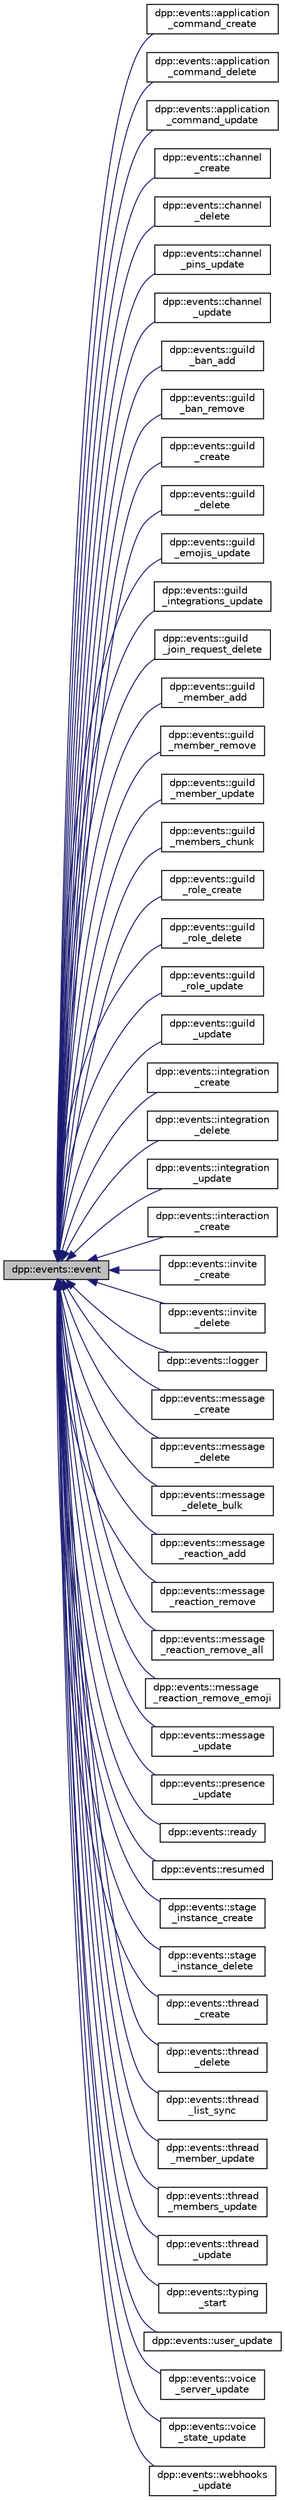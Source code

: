 digraph "dpp::events::event"
{
 // INTERACTIVE_SVG=YES
 // LATEX_PDF_SIZE
  bgcolor="transparent";
  edge [fontname="Helvetica",fontsize="10",labelfontname="Helvetica",labelfontsize="10"];
  node [fontname="Helvetica",fontsize="10",shape=record];
  rankdir="LR";
  Node1 [label="dpp::events::event",height=0.2,width=0.4,color="black", fillcolor="grey75", style="filled", fontcolor="black",tooltip="An event object represents an event handled internally, passed from the websocket e...."];
  Node1 -> Node2 [dir="back",color="midnightblue",fontsize="10",style="solid",fontname="Helvetica"];
  Node2 [label="dpp::events::application\l_command_create",height=0.2,width=0.4,color="black",URL="$classdpp_1_1events_1_1application__command__create.html",tooltip=" "];
  Node1 -> Node3 [dir="back",color="midnightblue",fontsize="10",style="solid",fontname="Helvetica"];
  Node3 [label="dpp::events::application\l_command_delete",height=0.2,width=0.4,color="black",URL="$classdpp_1_1events_1_1application__command__delete.html",tooltip=" "];
  Node1 -> Node4 [dir="back",color="midnightblue",fontsize="10",style="solid",fontname="Helvetica"];
  Node4 [label="dpp::events::application\l_command_update",height=0.2,width=0.4,color="black",URL="$classdpp_1_1events_1_1application__command__update.html",tooltip=" "];
  Node1 -> Node5 [dir="back",color="midnightblue",fontsize="10",style="solid",fontname="Helvetica"];
  Node5 [label="dpp::events::channel\l_create",height=0.2,width=0.4,color="black",URL="$classdpp_1_1events_1_1channel__create.html",tooltip=" "];
  Node1 -> Node6 [dir="back",color="midnightblue",fontsize="10",style="solid",fontname="Helvetica"];
  Node6 [label="dpp::events::channel\l_delete",height=0.2,width=0.4,color="black",URL="$classdpp_1_1events_1_1channel__delete.html",tooltip=" "];
  Node1 -> Node7 [dir="back",color="midnightblue",fontsize="10",style="solid",fontname="Helvetica"];
  Node7 [label="dpp::events::channel\l_pins_update",height=0.2,width=0.4,color="black",URL="$classdpp_1_1events_1_1channel__pins__update.html",tooltip=" "];
  Node1 -> Node8 [dir="back",color="midnightblue",fontsize="10",style="solid",fontname="Helvetica"];
  Node8 [label="dpp::events::channel\l_update",height=0.2,width=0.4,color="black",URL="$classdpp_1_1events_1_1channel__update.html",tooltip=" "];
  Node1 -> Node9 [dir="back",color="midnightblue",fontsize="10",style="solid",fontname="Helvetica"];
  Node9 [label="dpp::events::guild\l_ban_add",height=0.2,width=0.4,color="black",URL="$classdpp_1_1events_1_1guild__ban__add.html",tooltip=" "];
  Node1 -> Node10 [dir="back",color="midnightblue",fontsize="10",style="solid",fontname="Helvetica"];
  Node10 [label="dpp::events::guild\l_ban_remove",height=0.2,width=0.4,color="black",URL="$classdpp_1_1events_1_1guild__ban__remove.html",tooltip=" "];
  Node1 -> Node11 [dir="back",color="midnightblue",fontsize="10",style="solid",fontname="Helvetica"];
  Node11 [label="dpp::events::guild\l_create",height=0.2,width=0.4,color="black",URL="$classdpp_1_1events_1_1guild__create.html",tooltip=" "];
  Node1 -> Node12 [dir="back",color="midnightblue",fontsize="10",style="solid",fontname="Helvetica"];
  Node12 [label="dpp::events::guild\l_delete",height=0.2,width=0.4,color="black",URL="$classdpp_1_1events_1_1guild__delete.html",tooltip=" "];
  Node1 -> Node13 [dir="back",color="midnightblue",fontsize="10",style="solid",fontname="Helvetica"];
  Node13 [label="dpp::events::guild\l_emojis_update",height=0.2,width=0.4,color="black",URL="$classdpp_1_1events_1_1guild__emojis__update.html",tooltip=" "];
  Node1 -> Node14 [dir="back",color="midnightblue",fontsize="10",style="solid",fontname="Helvetica"];
  Node14 [label="dpp::events::guild\l_integrations_update",height=0.2,width=0.4,color="black",URL="$classdpp_1_1events_1_1guild__integrations__update.html",tooltip=" "];
  Node1 -> Node15 [dir="back",color="midnightblue",fontsize="10",style="solid",fontname="Helvetica"];
  Node15 [label="dpp::events::guild\l_join_request_delete",height=0.2,width=0.4,color="black",URL="$classdpp_1_1events_1_1guild__join__request__delete.html",tooltip=" "];
  Node1 -> Node16 [dir="back",color="midnightblue",fontsize="10",style="solid",fontname="Helvetica"];
  Node16 [label="dpp::events::guild\l_member_add",height=0.2,width=0.4,color="black",URL="$classdpp_1_1events_1_1guild__member__add.html",tooltip=" "];
  Node1 -> Node17 [dir="back",color="midnightblue",fontsize="10",style="solid",fontname="Helvetica"];
  Node17 [label="dpp::events::guild\l_member_remove",height=0.2,width=0.4,color="black",URL="$classdpp_1_1events_1_1guild__member__remove.html",tooltip=" "];
  Node1 -> Node18 [dir="back",color="midnightblue",fontsize="10",style="solid",fontname="Helvetica"];
  Node18 [label="dpp::events::guild\l_member_update",height=0.2,width=0.4,color="black",URL="$classdpp_1_1events_1_1guild__member__update.html",tooltip=" "];
  Node1 -> Node19 [dir="back",color="midnightblue",fontsize="10",style="solid",fontname="Helvetica"];
  Node19 [label="dpp::events::guild\l_members_chunk",height=0.2,width=0.4,color="black",URL="$classdpp_1_1events_1_1guild__members__chunk.html",tooltip=" "];
  Node1 -> Node20 [dir="back",color="midnightblue",fontsize="10",style="solid",fontname="Helvetica"];
  Node20 [label="dpp::events::guild\l_role_create",height=0.2,width=0.4,color="black",URL="$classdpp_1_1events_1_1guild__role__create.html",tooltip=" "];
  Node1 -> Node21 [dir="back",color="midnightblue",fontsize="10",style="solid",fontname="Helvetica"];
  Node21 [label="dpp::events::guild\l_role_delete",height=0.2,width=0.4,color="black",URL="$classdpp_1_1events_1_1guild__role__delete.html",tooltip=" "];
  Node1 -> Node22 [dir="back",color="midnightblue",fontsize="10",style="solid",fontname="Helvetica"];
  Node22 [label="dpp::events::guild\l_role_update",height=0.2,width=0.4,color="black",URL="$classdpp_1_1events_1_1guild__role__update.html",tooltip=" "];
  Node1 -> Node23 [dir="back",color="midnightblue",fontsize="10",style="solid",fontname="Helvetica"];
  Node23 [label="dpp::events::guild\l_update",height=0.2,width=0.4,color="black",URL="$classdpp_1_1events_1_1guild__update.html",tooltip=" "];
  Node1 -> Node24 [dir="back",color="midnightblue",fontsize="10",style="solid",fontname="Helvetica"];
  Node24 [label="dpp::events::integration\l_create",height=0.2,width=0.4,color="black",URL="$classdpp_1_1events_1_1integration__create.html",tooltip=" "];
  Node1 -> Node25 [dir="back",color="midnightblue",fontsize="10",style="solid",fontname="Helvetica"];
  Node25 [label="dpp::events::integration\l_delete",height=0.2,width=0.4,color="black",URL="$classdpp_1_1events_1_1integration__delete.html",tooltip=" "];
  Node1 -> Node26 [dir="back",color="midnightblue",fontsize="10",style="solid",fontname="Helvetica"];
  Node26 [label="dpp::events::integration\l_update",height=0.2,width=0.4,color="black",URL="$classdpp_1_1events_1_1integration__update.html",tooltip=" "];
  Node1 -> Node27 [dir="back",color="midnightblue",fontsize="10",style="solid",fontname="Helvetica"];
  Node27 [label="dpp::events::interaction\l_create",height=0.2,width=0.4,color="black",URL="$classdpp_1_1events_1_1interaction__create.html",tooltip=" "];
  Node1 -> Node28 [dir="back",color="midnightblue",fontsize="10",style="solid",fontname="Helvetica"];
  Node28 [label="dpp::events::invite\l_create",height=0.2,width=0.4,color="black",URL="$classdpp_1_1events_1_1invite__create.html",tooltip=" "];
  Node1 -> Node29 [dir="back",color="midnightblue",fontsize="10",style="solid",fontname="Helvetica"];
  Node29 [label="dpp::events::invite\l_delete",height=0.2,width=0.4,color="black",URL="$classdpp_1_1events_1_1invite__delete.html",tooltip=" "];
  Node1 -> Node30 [dir="back",color="midnightblue",fontsize="10",style="solid",fontname="Helvetica"];
  Node30 [label="dpp::events::logger",height=0.2,width=0.4,color="black",URL="$classdpp_1_1events_1_1logger.html",tooltip=" "];
  Node1 -> Node31 [dir="back",color="midnightblue",fontsize="10",style="solid",fontname="Helvetica"];
  Node31 [label="dpp::events::message\l_create",height=0.2,width=0.4,color="black",URL="$classdpp_1_1events_1_1message__create.html",tooltip=" "];
  Node1 -> Node32 [dir="back",color="midnightblue",fontsize="10",style="solid",fontname="Helvetica"];
  Node32 [label="dpp::events::message\l_delete",height=0.2,width=0.4,color="black",URL="$classdpp_1_1events_1_1message__delete.html",tooltip=" "];
  Node1 -> Node33 [dir="back",color="midnightblue",fontsize="10",style="solid",fontname="Helvetica"];
  Node33 [label="dpp::events::message\l_delete_bulk",height=0.2,width=0.4,color="black",URL="$classdpp_1_1events_1_1message__delete__bulk.html",tooltip=" "];
  Node1 -> Node34 [dir="back",color="midnightblue",fontsize="10",style="solid",fontname="Helvetica"];
  Node34 [label="dpp::events::message\l_reaction_add",height=0.2,width=0.4,color="black",URL="$classdpp_1_1events_1_1message__reaction__add.html",tooltip=" "];
  Node1 -> Node35 [dir="back",color="midnightblue",fontsize="10",style="solid",fontname="Helvetica"];
  Node35 [label="dpp::events::message\l_reaction_remove",height=0.2,width=0.4,color="black",URL="$classdpp_1_1events_1_1message__reaction__remove.html",tooltip=" "];
  Node1 -> Node36 [dir="back",color="midnightblue",fontsize="10",style="solid",fontname="Helvetica"];
  Node36 [label="dpp::events::message\l_reaction_remove_all",height=0.2,width=0.4,color="black",URL="$classdpp_1_1events_1_1message__reaction__remove__all.html",tooltip=" "];
  Node1 -> Node37 [dir="back",color="midnightblue",fontsize="10",style="solid",fontname="Helvetica"];
  Node37 [label="dpp::events::message\l_reaction_remove_emoji",height=0.2,width=0.4,color="black",URL="$classdpp_1_1events_1_1message__reaction__remove__emoji.html",tooltip=" "];
  Node1 -> Node38 [dir="back",color="midnightblue",fontsize="10",style="solid",fontname="Helvetica"];
  Node38 [label="dpp::events::message\l_update",height=0.2,width=0.4,color="black",URL="$classdpp_1_1events_1_1message__update.html",tooltip=" "];
  Node1 -> Node39 [dir="back",color="midnightblue",fontsize="10",style="solid",fontname="Helvetica"];
  Node39 [label="dpp::events::presence\l_update",height=0.2,width=0.4,color="black",URL="$classdpp_1_1events_1_1presence__update.html",tooltip=" "];
  Node1 -> Node40 [dir="back",color="midnightblue",fontsize="10",style="solid",fontname="Helvetica"];
  Node40 [label="dpp::events::ready",height=0.2,width=0.4,color="black",URL="$classdpp_1_1events_1_1ready.html",tooltip=" "];
  Node1 -> Node41 [dir="back",color="midnightblue",fontsize="10",style="solid",fontname="Helvetica"];
  Node41 [label="dpp::events::resumed",height=0.2,width=0.4,color="black",URL="$classdpp_1_1events_1_1resumed.html",tooltip=" "];
  Node1 -> Node42 [dir="back",color="midnightblue",fontsize="10",style="solid",fontname="Helvetica"];
  Node42 [label="dpp::events::stage\l_instance_create",height=0.2,width=0.4,color="black",URL="$classdpp_1_1events_1_1stage__instance__create.html",tooltip=" "];
  Node1 -> Node43 [dir="back",color="midnightblue",fontsize="10",style="solid",fontname="Helvetica"];
  Node43 [label="dpp::events::stage\l_instance_delete",height=0.2,width=0.4,color="black",URL="$classdpp_1_1events_1_1stage__instance__delete.html",tooltip=" "];
  Node1 -> Node44 [dir="back",color="midnightblue",fontsize="10",style="solid",fontname="Helvetica"];
  Node44 [label="dpp::events::thread\l_create",height=0.2,width=0.4,color="black",URL="$classdpp_1_1events_1_1thread__create.html",tooltip=" "];
  Node1 -> Node45 [dir="back",color="midnightblue",fontsize="10",style="solid",fontname="Helvetica"];
  Node45 [label="dpp::events::thread\l_delete",height=0.2,width=0.4,color="black",URL="$classdpp_1_1events_1_1thread__delete.html",tooltip=" "];
  Node1 -> Node46 [dir="back",color="midnightblue",fontsize="10",style="solid",fontname="Helvetica"];
  Node46 [label="dpp::events::thread\l_list_sync",height=0.2,width=0.4,color="black",URL="$classdpp_1_1events_1_1thread__list__sync.html",tooltip=" "];
  Node1 -> Node47 [dir="back",color="midnightblue",fontsize="10",style="solid",fontname="Helvetica"];
  Node47 [label="dpp::events::thread\l_member_update",height=0.2,width=0.4,color="black",URL="$classdpp_1_1events_1_1thread__member__update.html",tooltip=" "];
  Node1 -> Node48 [dir="back",color="midnightblue",fontsize="10",style="solid",fontname="Helvetica"];
  Node48 [label="dpp::events::thread\l_members_update",height=0.2,width=0.4,color="black",URL="$classdpp_1_1events_1_1thread__members__update.html",tooltip=" "];
  Node1 -> Node49 [dir="back",color="midnightblue",fontsize="10",style="solid",fontname="Helvetica"];
  Node49 [label="dpp::events::thread\l_update",height=0.2,width=0.4,color="black",URL="$classdpp_1_1events_1_1thread__update.html",tooltip=" "];
  Node1 -> Node50 [dir="back",color="midnightblue",fontsize="10",style="solid",fontname="Helvetica"];
  Node50 [label="dpp::events::typing\l_start",height=0.2,width=0.4,color="black",URL="$classdpp_1_1events_1_1typing__start.html",tooltip=" "];
  Node1 -> Node51 [dir="back",color="midnightblue",fontsize="10",style="solid",fontname="Helvetica"];
  Node51 [label="dpp::events::user_update",height=0.2,width=0.4,color="black",URL="$classdpp_1_1events_1_1user__update.html",tooltip=" "];
  Node1 -> Node52 [dir="back",color="midnightblue",fontsize="10",style="solid",fontname="Helvetica"];
  Node52 [label="dpp::events::voice\l_server_update",height=0.2,width=0.4,color="black",URL="$classdpp_1_1events_1_1voice__server__update.html",tooltip=" "];
  Node1 -> Node53 [dir="back",color="midnightblue",fontsize="10",style="solid",fontname="Helvetica"];
  Node53 [label="dpp::events::voice\l_state_update",height=0.2,width=0.4,color="black",URL="$classdpp_1_1events_1_1voice__state__update.html",tooltip=" "];
  Node1 -> Node54 [dir="back",color="midnightblue",fontsize="10",style="solid",fontname="Helvetica"];
  Node54 [label="dpp::events::webhooks\l_update",height=0.2,width=0.4,color="black",URL="$classdpp_1_1events_1_1webhooks__update.html",tooltip=" "];
}
